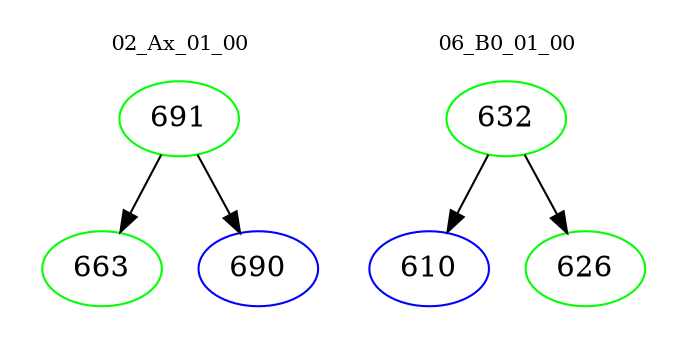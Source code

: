 digraph{
subgraph cluster_0 {
color = white
label = "02_Ax_01_00";
fontsize=10;
T0_691 [label="691", color="green"]
T0_691 -> T0_663 [color="black"]
T0_663 [label="663", color="green"]
T0_691 -> T0_690 [color="black"]
T0_690 [label="690", color="blue"]
}
subgraph cluster_1 {
color = white
label = "06_B0_01_00";
fontsize=10;
T1_632 [label="632", color="green"]
T1_632 -> T1_610 [color="black"]
T1_610 [label="610", color="blue"]
T1_632 -> T1_626 [color="black"]
T1_626 [label="626", color="green"]
}
}
